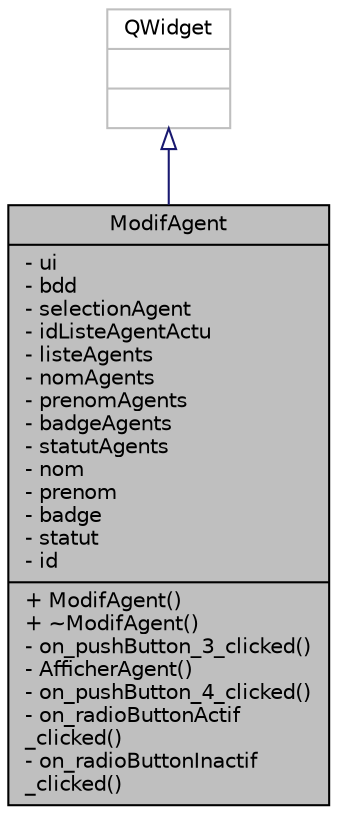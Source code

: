 digraph "ModifAgent"
{
  edge [fontname="Helvetica",fontsize="10",labelfontname="Helvetica",labelfontsize="10"];
  node [fontname="Helvetica",fontsize="10",shape=record];
  Node0 [label="{ModifAgent\n|- ui\l- bdd\l- selectionAgent\l- idListeAgentActu\l- listeAgents\l- nomAgents\l- prenomAgents\l- badgeAgents\l- statutAgents\l- nom\l- prenom\l- badge\l- statut\l- id\l|+ ModifAgent()\l+ ~ModifAgent()\l- on_pushButton_3_clicked()\l- AfficherAgent()\l- on_pushButton_4_clicked()\l- on_radioButtonActif\l_clicked()\l- on_radioButtonInactif\l_clicked()\l}",height=0.2,width=0.4,color="black", fillcolor="grey75", style="filled", fontcolor="black"];
  Node1 -> Node0 [dir="back",color="midnightblue",fontsize="10",style="solid",arrowtail="onormal",fontname="Helvetica"];
  Node1 [label="{QWidget\n||}",height=0.2,width=0.4,color="grey75", fillcolor="white", style="filled"];
}
